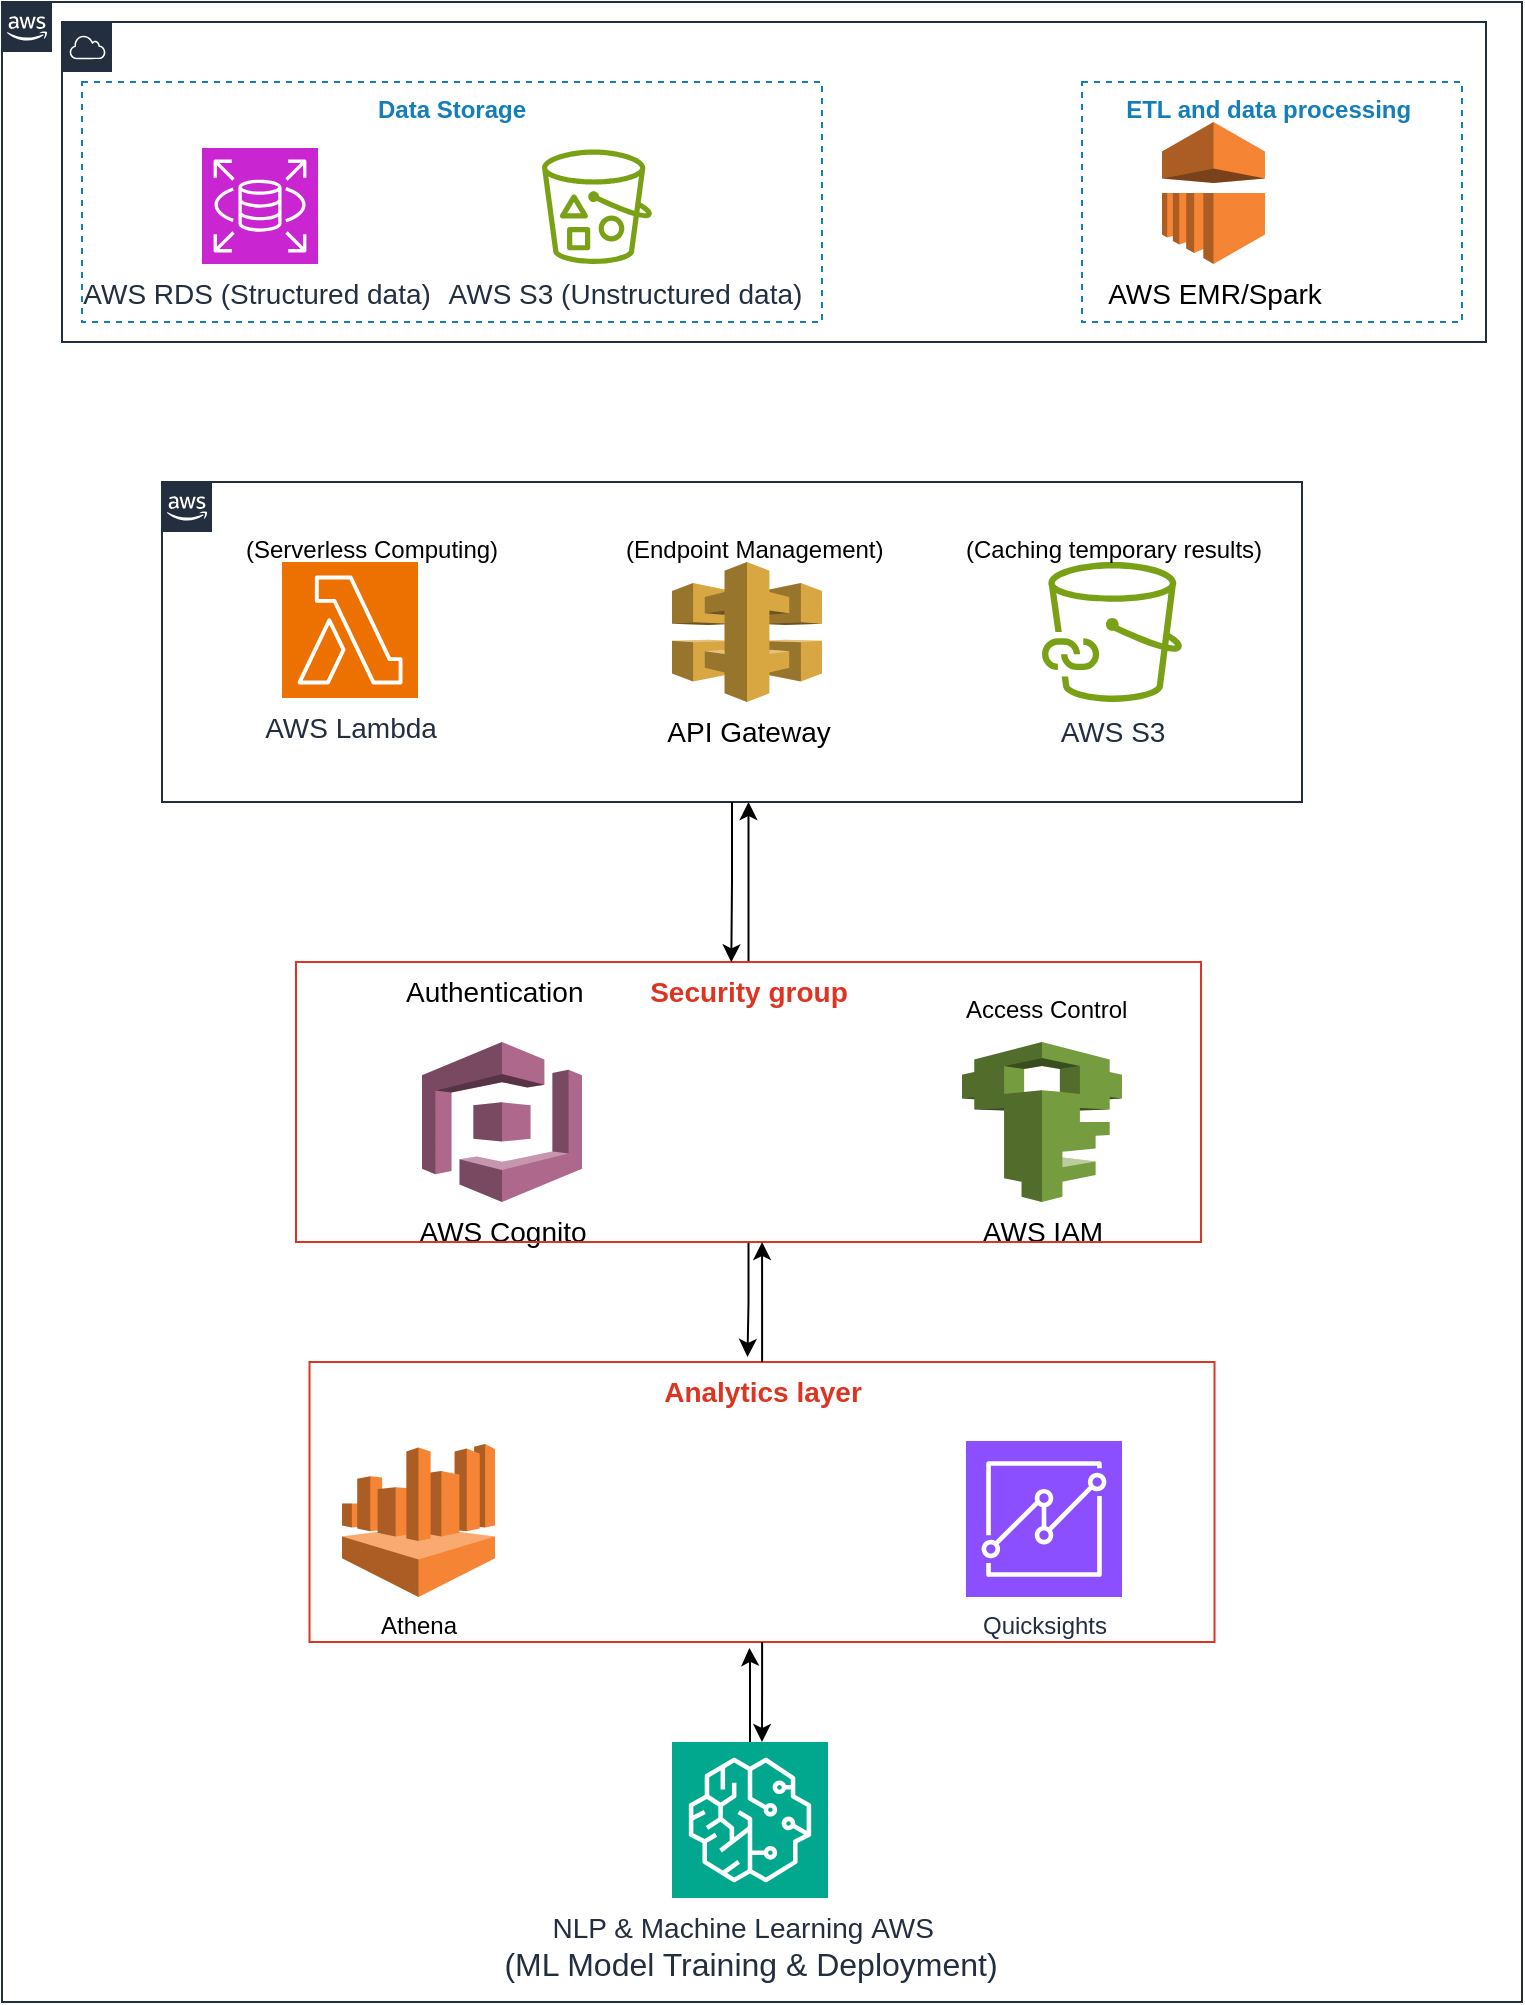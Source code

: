 <mxfile version="24.9.2">
  <diagram name="Page-1" id="ujXdSxkZEV0neX2NwjxN">
    <mxGraphModel dx="1259" dy="655" grid="1" gridSize="10" guides="1" tooltips="1" connect="1" arrows="1" fold="1" page="1" pageScale="1" pageWidth="850" pageHeight="1100" math="0" shadow="0">
      <root>
        <mxCell id="0" />
        <mxCell id="1" parent="0" />
        <mxCell id="mJKC-r3p6AU6EGSgcZ0A-1" value="" style="points=[[0,0],[0.25,0],[0.5,0],[0.75,0],[1,0],[1,0.25],[1,0.5],[1,0.75],[1,1],[0.75,1],[0.5,1],[0.25,1],[0,1],[0,0.75],[0,0.5],[0,0.25]];outlineConnect=0;gradientColor=none;html=1;whiteSpace=wrap;fontSize=12;fontStyle=0;container=1;pointerEvents=0;collapsible=0;recursiveResize=0;shape=mxgraph.aws4.group;grIcon=mxgraph.aws4.group_aws_cloud_alt;strokeColor=#232F3E;fillColor=none;verticalAlign=top;align=left;spacingLeft=30;fontColor=#232F3E;dashed=0;" parent="1" vertex="1">
          <mxGeometry x="160" y="10" width="760" height="1000" as="geometry" />
        </mxCell>
        <mxCell id="mJKC-r3p6AU6EGSgcZ0A-2" value="&lt;font style=&quot;font-size: 14px;&quot;&gt;AWS Cognito&lt;/font&gt;&lt;div&gt;&lt;br&gt;&lt;/div&gt;" style="outlineConnect=0;dashed=0;verticalLabelPosition=bottom;verticalAlign=top;align=center;html=1;shape=mxgraph.aws3.cognito;fillColor=#AD688B;gradientColor=none;" parent="mJKC-r3p6AU6EGSgcZ0A-1" vertex="1">
          <mxGeometry x="210" y="520" width="80" height="80" as="geometry" />
        </mxCell>
        <mxCell id="mJKC-r3p6AU6EGSgcZ0A-3" value="&lt;font style=&quot;font-size: 14px;&quot;&gt;AWS IAM&lt;/font&gt;&lt;div&gt;&lt;br&gt;&lt;/div&gt;" style="outlineConnect=0;dashed=0;verticalLabelPosition=bottom;verticalAlign=top;align=center;html=1;shape=mxgraph.aws3.iam;fillColor=#759C3E;gradientColor=none;" parent="mJKC-r3p6AU6EGSgcZ0A-1" vertex="1">
          <mxGeometry x="480" y="520" width="80" height="80" as="geometry" />
        </mxCell>
        <mxCell id="mJKC-r3p6AU6EGSgcZ0A-4" value="&lt;font style=&quot;font-size: 14px;&quot;&gt;NLP &amp;amp; Machine Learning&amp;nbsp;&lt;span style=&quot;background-color: initial;&quot;&gt;AWS&amp;nbsp;&amp;nbsp;&lt;/span&gt;&lt;/font&gt;&lt;div&gt;&lt;span style=&quot;background-color: initial;&quot;&gt;&lt;font size=&quot;3&quot;&gt;(ML Model Training &amp;amp; Deployment)&lt;/font&gt;&lt;/span&gt;&lt;/div&gt;" style="sketch=0;points=[[0,0,0],[0.25,0,0],[0.5,0,0],[0.75,0,0],[1,0,0],[0,1,0],[0.25,1,0],[0.5,1,0],[0.75,1,0],[1,1,0],[0,0.25,0],[0,0.5,0],[0,0.75,0],[1,0.25,0],[1,0.5,0],[1,0.75,0]];outlineConnect=0;fontColor=#232F3E;fillColor=#01A88D;strokeColor=#ffffff;dashed=0;verticalLabelPosition=bottom;verticalAlign=top;align=center;html=1;fontSize=12;fontStyle=0;aspect=fixed;shape=mxgraph.aws4.resourceIcon;resIcon=mxgraph.aws4.sagemaker;" parent="mJKC-r3p6AU6EGSgcZ0A-1" vertex="1">
          <mxGeometry x="335" y="870" width="78" height="78" as="geometry" />
        </mxCell>
        <mxCell id="mJKC-r3p6AU6EGSgcZ0A-38" value="" style="edgeStyle=orthogonalEdgeStyle;rounded=0;orthogonalLoop=1;jettySize=auto;html=1;entryX=0.484;entryY=-0.018;entryDx=0;entryDy=0;entryPerimeter=0;" parent="mJKC-r3p6AU6EGSgcZ0A-1" source="mJKC-r3p6AU6EGSgcZ0A-6" target="mJKC-r3p6AU6EGSgcZ0A-17" edge="1">
          <mxGeometry relative="1" as="geometry">
            <mxPoint x="373" y="670" as="targetPoint" />
            <Array as="points" />
          </mxGeometry>
        </mxCell>
        <mxCell id="mJKC-r3p6AU6EGSgcZ0A-41" style="edgeStyle=orthogonalEdgeStyle;rounded=0;orthogonalLoop=1;jettySize=auto;html=1;" parent="mJKC-r3p6AU6EGSgcZ0A-1" source="mJKC-r3p6AU6EGSgcZ0A-6" target="mJKC-r3p6AU6EGSgcZ0A-7" edge="1">
          <mxGeometry relative="1" as="geometry">
            <Array as="points">
              <mxPoint x="373" y="430" />
              <mxPoint x="373" y="430" />
            </Array>
          </mxGeometry>
        </mxCell>
        <mxCell id="mJKC-r3p6AU6EGSgcZ0A-6" value="&lt;font style=&quot;font-size: 14px;&quot;&gt;&lt;b&gt;Security group&lt;/b&gt;&lt;/font&gt;" style="fillColor=none;strokeColor=#DD3522;verticalAlign=top;fontStyle=0;fontColor=#DD3522;whiteSpace=wrap;html=1;" parent="mJKC-r3p6AU6EGSgcZ0A-1" vertex="1">
          <mxGeometry x="147" y="480" width="452.5" height="140" as="geometry" />
        </mxCell>
        <mxCell id="mJKC-r3p6AU6EGSgcZ0A-7" value="" style="points=[[0,0],[0.25,0],[0.5,0],[0.75,0],[1,0],[1,0.25],[1,0.5],[1,0.75],[1,1],[0.75,1],[0.5,1],[0.25,1],[0,1],[0,0.75],[0,0.5],[0,0.25]];outlineConnect=0;gradientColor=none;html=1;whiteSpace=wrap;fontSize=12;fontStyle=0;container=1;pointerEvents=0;collapsible=0;recursiveResize=0;shape=mxgraph.aws4.group;grIcon=mxgraph.aws4.group_aws_cloud_alt;strokeColor=#232F3E;fillColor=none;verticalAlign=top;align=left;spacingLeft=30;fontColor=#232F3E;dashed=0;" parent="mJKC-r3p6AU6EGSgcZ0A-1" vertex="1">
          <mxGeometry x="80" y="240" width="570" height="160" as="geometry" />
        </mxCell>
        <mxCell id="mJKC-r3p6AU6EGSgcZ0A-8" value="&lt;font style=&quot;font-size: 14px;&quot;&gt;AWS Lambda&lt;/font&gt;&lt;div&gt;&lt;br&gt;&lt;/div&gt;" style="sketch=0;points=[[0,0,0],[0.25,0,0],[0.5,0,0],[0.75,0,0],[1,0,0],[0,1,0],[0.25,1,0],[0.5,1,0],[0.75,1,0],[1,1,0],[0,0.25,0],[0,0.5,0],[0,0.75,0],[1,0.25,0],[1,0.5,0],[1,0.75,0]];outlineConnect=0;fontColor=#232F3E;fillColor=#ED7100;strokeColor=#ffffff;dashed=0;verticalLabelPosition=bottom;verticalAlign=top;align=center;html=1;fontSize=12;fontStyle=0;aspect=fixed;shape=mxgraph.aws4.resourceIcon;resIcon=mxgraph.aws4.lambda;" parent="mJKC-r3p6AU6EGSgcZ0A-7" vertex="1">
          <mxGeometry x="60" y="40" width="68" height="68" as="geometry" />
        </mxCell>
        <mxCell id="mJKC-r3p6AU6EGSgcZ0A-9" value="(Serverless Computing)" style="text;whiteSpace=wrap;html=1;" parent="mJKC-r3p6AU6EGSgcZ0A-7" vertex="1">
          <mxGeometry x="40" y="20" width="160" height="40" as="geometry" />
        </mxCell>
        <mxCell id="mJKC-r3p6AU6EGSgcZ0A-10" value="&lt;font style=&quot;font-size: 14px;&quot;&gt;API Gateway&lt;/font&gt;&lt;div&gt;&lt;br&gt;&lt;/div&gt;" style="outlineConnect=0;dashed=0;verticalLabelPosition=bottom;verticalAlign=top;align=center;html=1;shape=mxgraph.aws3.api_gateway;fillColor=#D9A741;gradientColor=none;" parent="mJKC-r3p6AU6EGSgcZ0A-7" vertex="1">
          <mxGeometry x="255" y="40" width="75" height="70" as="geometry" />
        </mxCell>
        <mxCell id="mJKC-r3p6AU6EGSgcZ0A-11" value="(Endpoint Management)" style="text;whiteSpace=wrap;html=1;" parent="mJKC-r3p6AU6EGSgcZ0A-7" vertex="1">
          <mxGeometry x="230" y="20" width="160" height="40" as="geometry" />
        </mxCell>
        <mxCell id="mJKC-r3p6AU6EGSgcZ0A-12" value="&lt;font style=&quot;font-size: 14px;&quot;&gt;AWS S3&lt;/font&gt;&lt;div&gt;&lt;br&gt;&lt;/div&gt;" style="sketch=0;outlineConnect=0;fontColor=#232F3E;gradientColor=none;fillColor=#7AA116;strokeColor=none;dashed=0;verticalLabelPosition=bottom;verticalAlign=top;align=center;html=1;fontSize=12;fontStyle=0;aspect=fixed;pointerEvents=1;shape=mxgraph.aws4.file_cache_s3_linked_datasets;" parent="mJKC-r3p6AU6EGSgcZ0A-7" vertex="1">
          <mxGeometry x="440" y="40" width="70" height="70" as="geometry" />
        </mxCell>
        <mxCell id="mJKC-r3p6AU6EGSgcZ0A-13" value="(Caching temporary results)" style="text;whiteSpace=wrap;html=1;" parent="mJKC-r3p6AU6EGSgcZ0A-7" vertex="1">
          <mxGeometry x="400" y="20" width="160" height="40" as="geometry" />
        </mxCell>
        <mxCell id="mJKC-r3p6AU6EGSgcZ0A-15" value="&lt;font style=&quot;font-size: 14px;&quot;&gt;Authentication&lt;/font&gt;" style="text;whiteSpace=wrap;html=1;" parent="mJKC-r3p6AU6EGSgcZ0A-1" vertex="1">
          <mxGeometry x="200" y="480" width="120" height="40" as="geometry" />
        </mxCell>
        <mxCell id="mJKC-r3p6AU6EGSgcZ0A-16" value="Access Control" style="text;whiteSpace=wrap;html=1;" parent="mJKC-r3p6AU6EGSgcZ0A-1" vertex="1">
          <mxGeometry x="479.5" y="490" width="120" height="40" as="geometry" />
        </mxCell>
        <mxCell id="mJKC-r3p6AU6EGSgcZ0A-17" value="&lt;font style=&quot;font-size: 14px;&quot;&gt;&lt;b&gt;Analytics layer&lt;/b&gt;&lt;/font&gt;" style="fillColor=none;strokeColor=#DD3522;verticalAlign=top;fontStyle=0;fontColor=#DD3522;whiteSpace=wrap;html=1;" parent="mJKC-r3p6AU6EGSgcZ0A-1" vertex="1">
          <mxGeometry x="153.75" y="680" width="452.5" height="140" as="geometry" />
        </mxCell>
        <mxCell id="mJKC-r3p6AU6EGSgcZ0A-29" value="Athena" style="outlineConnect=0;dashed=0;verticalLabelPosition=bottom;verticalAlign=top;align=center;html=1;shape=mxgraph.aws3.athena;fillColor=#F58534;gradientColor=none;" parent="mJKC-r3p6AU6EGSgcZ0A-1" vertex="1">
          <mxGeometry x="170" y="721" width="76.5" height="76.5" as="geometry" />
        </mxCell>
        <mxCell id="mJKC-r3p6AU6EGSgcZ0A-32" value="Quicksights" style="sketch=0;points=[[0,0,0],[0.25,0,0],[0.5,0,0],[0.75,0,0],[1,0,0],[0,1,0],[0.25,1,0],[0.5,1,0],[0.75,1,0],[1,1,0],[0,0.25,0],[0,0.5,0],[0,0.75,0],[1,0.25,0],[1,0.5,0],[1,0.75,0]];outlineConnect=0;fontColor=#232F3E;fillColor=#8C4FFF;strokeColor=#ffffff;dashed=0;verticalLabelPosition=bottom;verticalAlign=top;align=center;html=1;fontSize=12;fontStyle=0;aspect=fixed;shape=mxgraph.aws4.resourceIcon;resIcon=mxgraph.aws4.quicksight;" parent="mJKC-r3p6AU6EGSgcZ0A-1" vertex="1">
          <mxGeometry x="482" y="719.5" width="78" height="78" as="geometry" />
        </mxCell>
        <mxCell id="mJKC-r3p6AU6EGSgcZ0A-35" style="edgeStyle=orthogonalEdgeStyle;rounded=0;orthogonalLoop=1;jettySize=auto;html=1;entryX=0.486;entryY=1.021;entryDx=0;entryDy=0;entryPerimeter=0;" parent="mJKC-r3p6AU6EGSgcZ0A-1" source="mJKC-r3p6AU6EGSgcZ0A-4" target="mJKC-r3p6AU6EGSgcZ0A-17" edge="1">
          <mxGeometry relative="1" as="geometry">
            <Array as="points">
              <mxPoint x="374" y="830" />
              <mxPoint x="374" y="830" />
            </Array>
          </mxGeometry>
        </mxCell>
        <mxCell id="mJKC-r3p6AU6EGSgcZ0A-36" style="edgeStyle=orthogonalEdgeStyle;rounded=0;orthogonalLoop=1;jettySize=auto;html=1;" parent="mJKC-r3p6AU6EGSgcZ0A-1" source="mJKC-r3p6AU6EGSgcZ0A-17" edge="1">
          <mxGeometry relative="1" as="geometry">
            <mxPoint x="380" y="870" as="targetPoint" />
          </mxGeometry>
        </mxCell>
        <mxCell id="mJKC-r3p6AU6EGSgcZ0A-39" style="edgeStyle=orthogonalEdgeStyle;rounded=0;orthogonalLoop=1;jettySize=auto;html=1;entryX=0.515;entryY=1;entryDx=0;entryDy=0;entryPerimeter=0;" parent="mJKC-r3p6AU6EGSgcZ0A-1" source="mJKC-r3p6AU6EGSgcZ0A-17" target="mJKC-r3p6AU6EGSgcZ0A-6" edge="1">
          <mxGeometry relative="1" as="geometry" />
        </mxCell>
        <mxCell id="mJKC-r3p6AU6EGSgcZ0A-42" style="edgeStyle=orthogonalEdgeStyle;rounded=0;orthogonalLoop=1;jettySize=auto;html=1;entryX=0.481;entryY=0.001;entryDx=0;entryDy=0;entryPerimeter=0;" parent="mJKC-r3p6AU6EGSgcZ0A-1" source="mJKC-r3p6AU6EGSgcZ0A-7" target="mJKC-r3p6AU6EGSgcZ0A-6" edge="1">
          <mxGeometry relative="1" as="geometry" />
        </mxCell>
        <mxCell id="mJKC-r3p6AU6EGSgcZ0A-21" value="" style="points=[[0,0],[0.25,0],[0.5,0],[0.75,0],[1,0],[1,0.25],[1,0.5],[1,0.75],[1,1],[0.75,1],[0.5,1],[0.25,1],[0,1],[0,0.75],[0,0.5],[0,0.25]];outlineConnect=0;gradientColor=none;html=1;whiteSpace=wrap;fontSize=12;fontStyle=0;container=1;pointerEvents=0;collapsible=0;recursiveResize=0;shape=mxgraph.aws4.group;grIcon=mxgraph.aws4.group_aws_cloud;strokeColor=#232F3E;fillColor=none;verticalAlign=top;align=left;spacingLeft=30;fontColor=#232F3E;dashed=0;" parent="1" vertex="1">
          <mxGeometry x="190" y="20" width="712" height="160" as="geometry" />
        </mxCell>
        <mxCell id="mJKC-r3p6AU6EGSgcZ0A-22" value="&lt;b&gt;ETL and data processing&amp;nbsp;&lt;/b&gt;" style="fillColor=none;strokeColor=#147EBA;dashed=1;verticalAlign=top;fontStyle=0;fontColor=#147EBA;whiteSpace=wrap;html=1;" parent="mJKC-r3p6AU6EGSgcZ0A-21" vertex="1">
          <mxGeometry x="510" y="30" width="190" height="120" as="geometry" />
        </mxCell>
        <mxCell id="mJKC-r3p6AU6EGSgcZ0A-23" value="&lt;font style=&quot;font-size: 14px;&quot;&gt;AWS EMR/Spark&lt;/font&gt;" style="outlineConnect=0;dashed=0;verticalLabelPosition=bottom;verticalAlign=top;align=center;html=1;shape=mxgraph.aws3.emr;fillColor=#F58534;gradientColor=none;" parent="mJKC-r3p6AU6EGSgcZ0A-21" vertex="1">
          <mxGeometry x="550" y="50" width="51.5" height="71" as="geometry" />
        </mxCell>
        <mxCell id="mJKC-r3p6AU6EGSgcZ0A-24" value="&lt;font style=&quot;font-size: 14px;&quot;&gt;&amp;nbsp; &amp;nbsp; &amp;nbsp; &amp;nbsp; AWS S3 (Unstructured data)&amp;nbsp;&lt;/font&gt;&lt;div&gt;&lt;br&gt;&lt;/div&gt;" style="sketch=0;outlineConnect=0;fontColor=#232F3E;gradientColor=none;fillColor=#7AA116;strokeColor=none;dashed=0;verticalLabelPosition=bottom;verticalAlign=top;align=center;html=1;fontSize=12;fontStyle=0;aspect=fixed;pointerEvents=1;shape=mxgraph.aws4.bucket_with_objects;" parent="mJKC-r3p6AU6EGSgcZ0A-21" vertex="1">
          <mxGeometry x="240" y="63.8" width="55" height="57.2" as="geometry" />
        </mxCell>
        <mxCell id="mJKC-r3p6AU6EGSgcZ0A-25" value="&lt;font style=&quot;font-size: 14px;&quot;&gt;AWS RDS (Structured data)&amp;nbsp;&lt;/font&gt;" style="sketch=0;points=[[0,0,0],[0.25,0,0],[0.5,0,0],[0.75,0,0],[1,0,0],[0,1,0],[0.25,1,0],[0.5,1,0],[0.75,1,0],[1,1,0],[0,0.25,0],[0,0.5,0],[0,0.75,0],[1,0.25,0],[1,0.5,0],[1,0.75,0]];outlineConnect=0;fontColor=#232F3E;fillColor=#C925D1;strokeColor=#ffffff;dashed=0;verticalLabelPosition=bottom;verticalAlign=top;align=center;html=1;fontSize=12;fontStyle=0;aspect=fixed;shape=mxgraph.aws4.resourceIcon;resIcon=mxgraph.aws4.rds;" parent="mJKC-r3p6AU6EGSgcZ0A-21" vertex="1">
          <mxGeometry x="70" y="63" width="58" height="58" as="geometry" />
        </mxCell>
        <mxCell id="mJKC-r3p6AU6EGSgcZ0A-26" value="&lt;b&gt;Data Storage&lt;/b&gt;" style="fillColor=none;strokeColor=#147EBA;dashed=1;verticalAlign=top;fontStyle=0;fontColor=#147EBA;whiteSpace=wrap;html=1;" parent="mJKC-r3p6AU6EGSgcZ0A-21" vertex="1">
          <mxGeometry x="10" y="30" width="370" height="120" as="geometry" />
        </mxCell>
      </root>
    </mxGraphModel>
  </diagram>
</mxfile>
